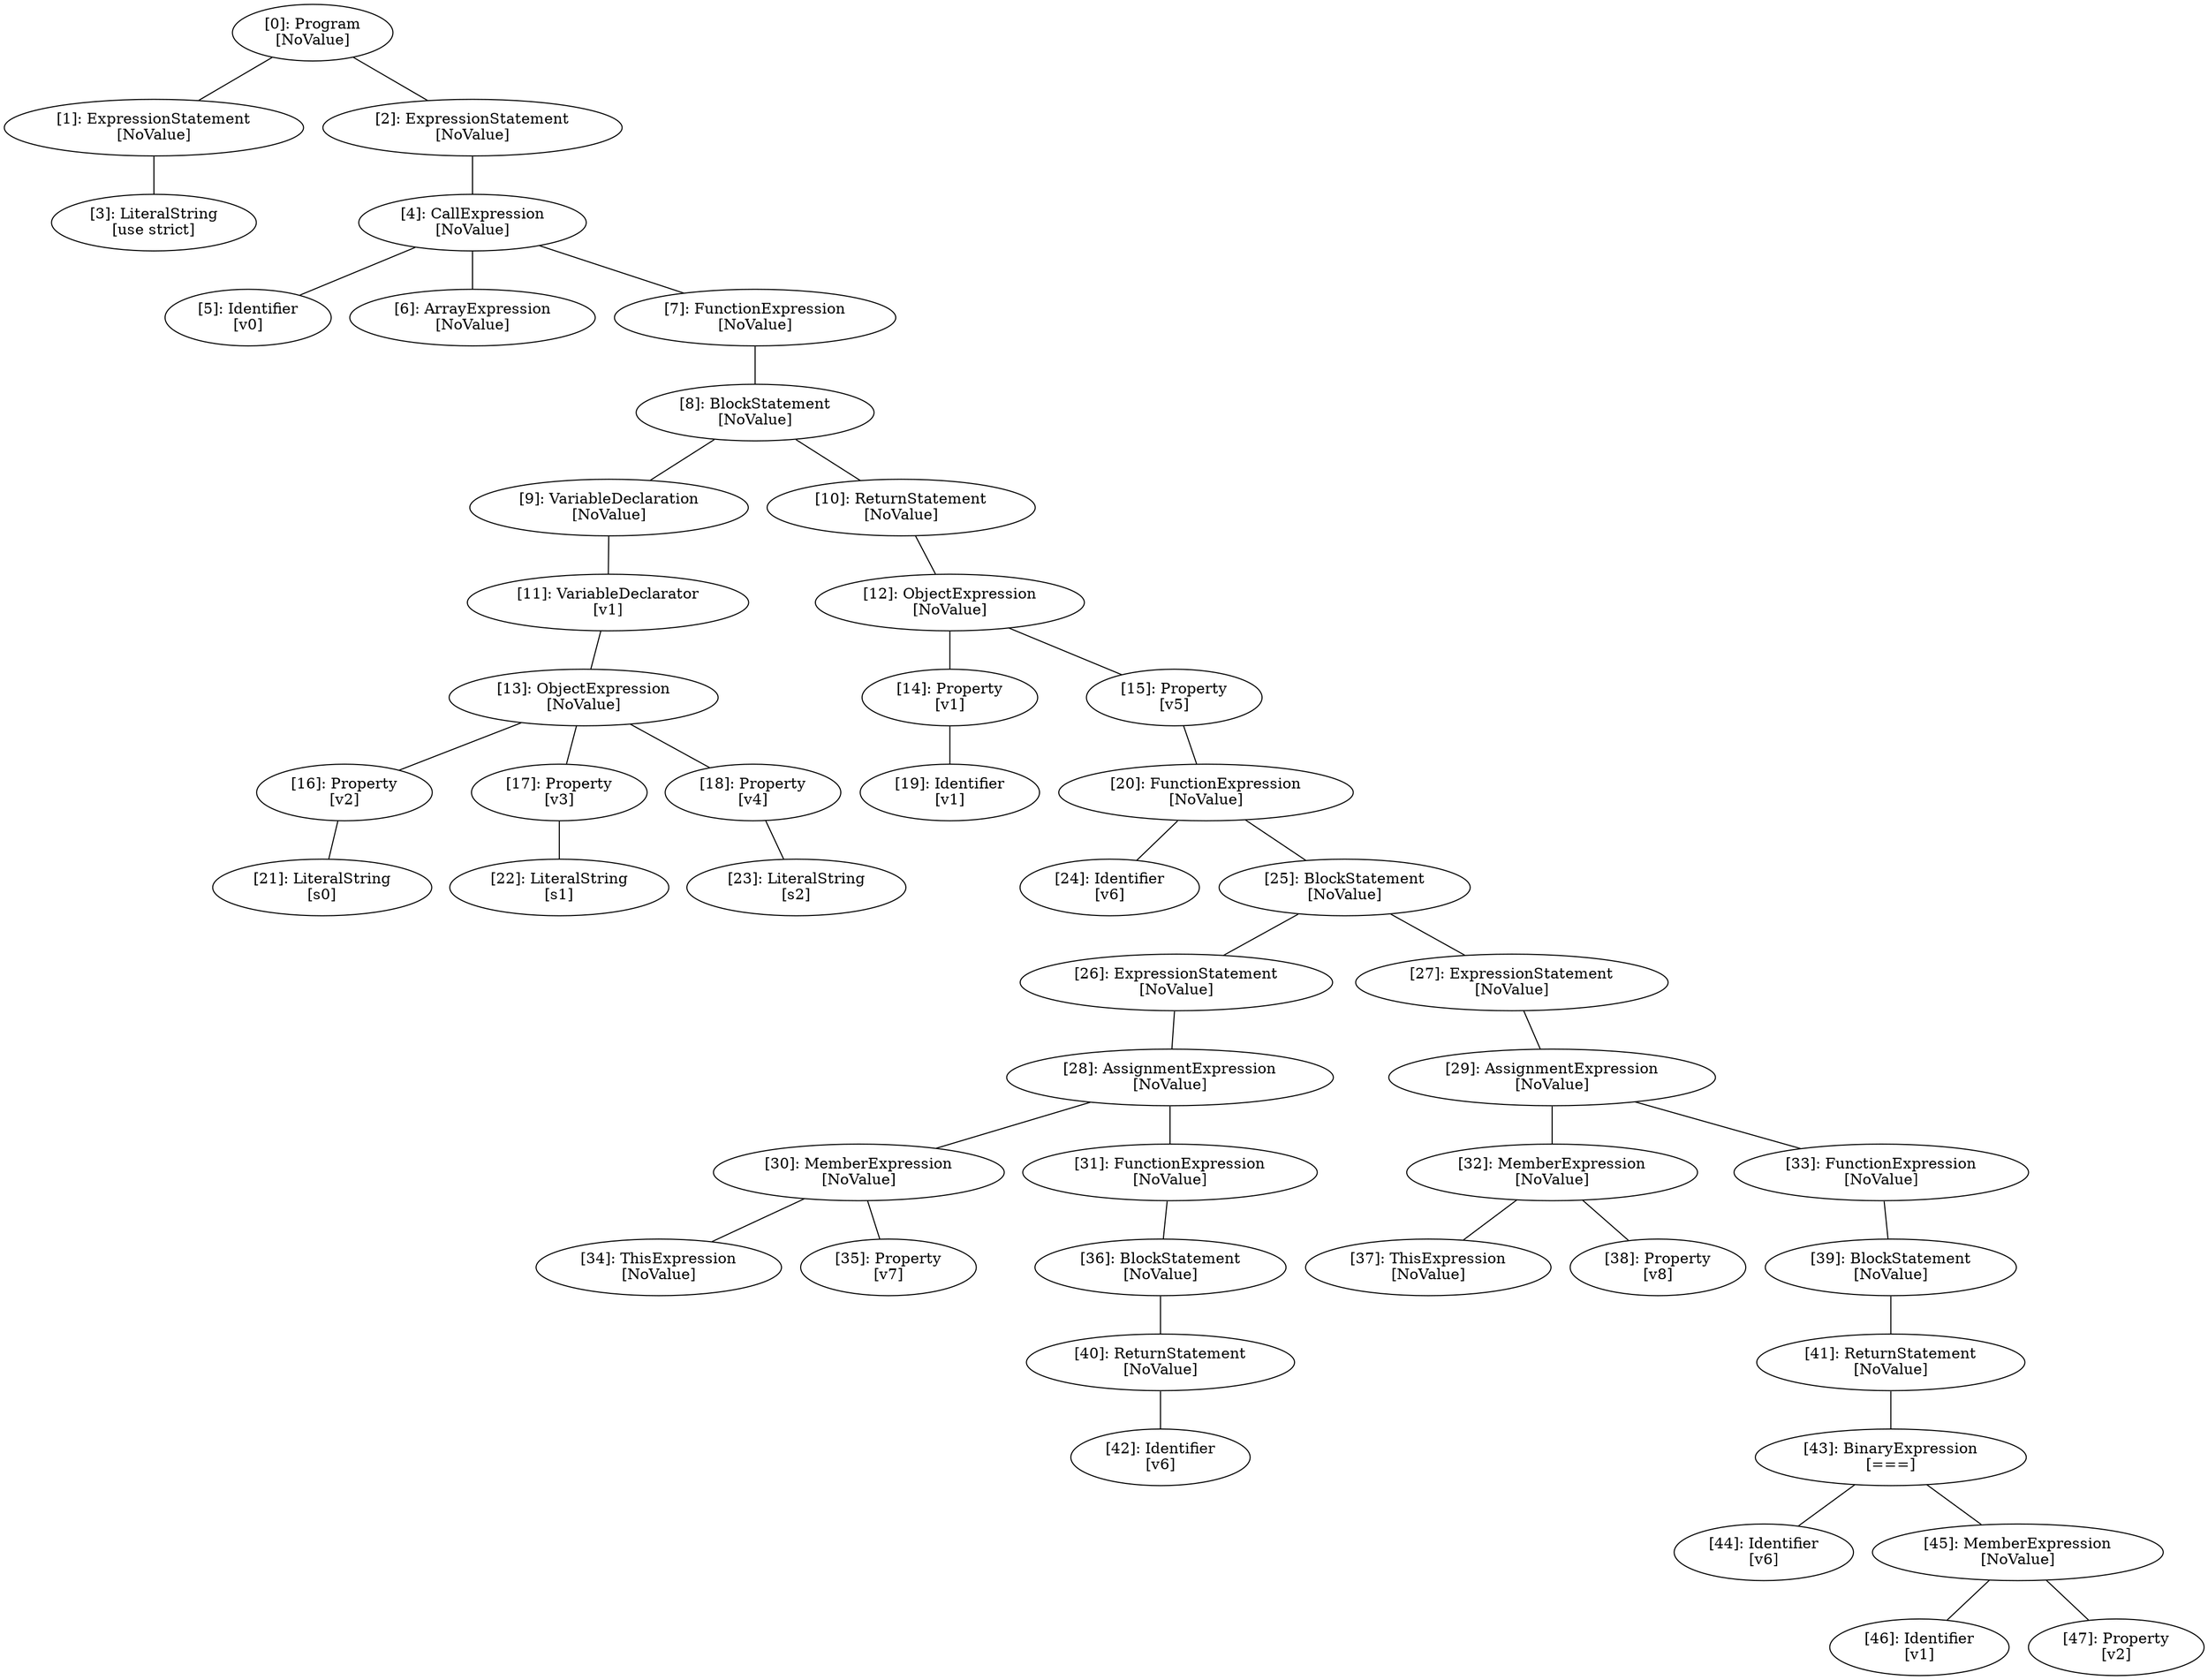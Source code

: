 // Result
graph {
	0 [label="[0]: Program
[NoValue]"]
	1 [label="[1]: ExpressionStatement
[NoValue]"]
	2 [label="[2]: ExpressionStatement
[NoValue]"]
	3 [label="[3]: LiteralString
[use strict]"]
	4 [label="[4]: CallExpression
[NoValue]"]
	5 [label="[5]: Identifier
[v0]"]
	6 [label="[6]: ArrayExpression
[NoValue]"]
	7 [label="[7]: FunctionExpression
[NoValue]"]
	8 [label="[8]: BlockStatement
[NoValue]"]
	9 [label="[9]: VariableDeclaration
[NoValue]"]
	10 [label="[10]: ReturnStatement
[NoValue]"]
	11 [label="[11]: VariableDeclarator
[v1]"]
	12 [label="[12]: ObjectExpression
[NoValue]"]
	13 [label="[13]: ObjectExpression
[NoValue]"]
	14 [label="[14]: Property
[v1]"]
	15 [label="[15]: Property
[v5]"]
	16 [label="[16]: Property
[v2]"]
	17 [label="[17]: Property
[v3]"]
	18 [label="[18]: Property
[v4]"]
	19 [label="[19]: Identifier
[v1]"]
	20 [label="[20]: FunctionExpression
[NoValue]"]
	21 [label="[21]: LiteralString
[s0]"]
	22 [label="[22]: LiteralString
[s1]"]
	23 [label="[23]: LiteralString
[s2]"]
	24 [label="[24]: Identifier
[v6]"]
	25 [label="[25]: BlockStatement
[NoValue]"]
	26 [label="[26]: ExpressionStatement
[NoValue]"]
	27 [label="[27]: ExpressionStatement
[NoValue]"]
	28 [label="[28]: AssignmentExpression
[NoValue]"]
	29 [label="[29]: AssignmentExpression
[NoValue]"]
	30 [label="[30]: MemberExpression
[NoValue]"]
	31 [label="[31]: FunctionExpression
[NoValue]"]
	32 [label="[32]: MemberExpression
[NoValue]"]
	33 [label="[33]: FunctionExpression
[NoValue]"]
	34 [label="[34]: ThisExpression
[NoValue]"]
	35 [label="[35]: Property
[v7]"]
	36 [label="[36]: BlockStatement
[NoValue]"]
	37 [label="[37]: ThisExpression
[NoValue]"]
	38 [label="[38]: Property
[v8]"]
	39 [label="[39]: BlockStatement
[NoValue]"]
	40 [label="[40]: ReturnStatement
[NoValue]"]
	41 [label="[41]: ReturnStatement
[NoValue]"]
	42 [label="[42]: Identifier
[v6]"]
	43 [label="[43]: BinaryExpression
[===]"]
	44 [label="[44]: Identifier
[v6]"]
	45 [label="[45]: MemberExpression
[NoValue]"]
	46 [label="[46]: Identifier
[v1]"]
	47 [label="[47]: Property
[v2]"]
	0 -- 1
	0 -- 2
	1 -- 3
	2 -- 4
	4 -- 5
	4 -- 6
	4 -- 7
	7 -- 8
	8 -- 9
	8 -- 10
	9 -- 11
	10 -- 12
	11 -- 13
	12 -- 14
	12 -- 15
	13 -- 16
	13 -- 17
	13 -- 18
	14 -- 19
	15 -- 20
	16 -- 21
	17 -- 22
	18 -- 23
	20 -- 24
	20 -- 25
	25 -- 26
	25 -- 27
	26 -- 28
	27 -- 29
	28 -- 30
	28 -- 31
	29 -- 32
	29 -- 33
	30 -- 34
	30 -- 35
	31 -- 36
	32 -- 37
	32 -- 38
	33 -- 39
	36 -- 40
	39 -- 41
	40 -- 42
	41 -- 43
	43 -- 44
	43 -- 45
	45 -- 46
	45 -- 47
}
